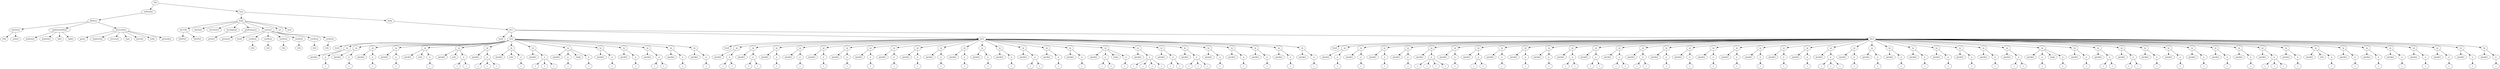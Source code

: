 digraph Tree {
	"t0" [label = "TEI"];
	"t1" [label = "teiHeader"];
	"t2" [label = "fileDesc"];
	"t3" [label = "titleStmt"];
	"t4" [label = "title"];
	"t5" [label = "author"];
	"t6" [label = "publicationStmt"];
	"t7" [label = "publisher"];
	"t8" [label = "publisher"];
	"t9" [label = "idno"];
	"t10" [label = "rights"];
	"t11" [label = "SourceDesc"];
	"t12" [label = "genre"];
	"t13" [label = "inspiration"];
	"t14" [label = "structure"];
	"t15" [label = "type"];
	"t16" [label = "periode"];
	"t17" [label = "taille"];
	"t18" [label = "permalien"];
	"t19" [label = "text"];
	"t20" [label = "front"];
	"t21" [label = "docTitle"];
	"t22" [label = "titlePart"];
	"t23" [label = "titlePart"];
	"t24" [label = "docDate"];
	"t25" [label = "docAuthor"];
	"t26" [label = "docImprint"];
	"t27" [label = "printer"];
	"t28" [label = "performance"];
	"t29" [label = "premiere"];
	"t30" [label = "castList"];
	"t31" [label = "head"];
	"t32" [label = "castItem"];
	"t33" [label = "role"];
	"t34" [label = "castItem"];
	"t35" [label = "role"];
	"t36" [label = "castItem"];
	"t37" [label = "role"];
	"t38" [label = "castItem"];
	"t39" [label = "role"];
	"t40" [label = "castItem"];
	"t41" [label = "role"];
	"t42" [label = "castItem"];
	"t43" [label = "role"];
	"t44" [label = "set"];
	"t45" [label = "note"];
	"t46" [label = "body"];
	"t47" [label = "div1"];
	"t48" [label = "head"];
	"t49" [label = "div2"];
	"t50" [label = "head"];
	"t51" [label = "sp"];
	"t52" [label = "speaker"];
	"t53" [label = "p"];
	"t54" [label = "s"];
	"t55" [label = "sp"];
	"t56" [label = "speaker"];
	"t57" [label = "p"];
	"t58" [label = "s"];
	"t59" [label = "sp"];
	"t60" [label = "speaker"];
	"t61" [label = "p"];
	"t62" [label = "s"];
	"t63" [label = "sp"];
	"t64" [label = "speaker"];
	"t65" [label = "p"];
	"t66" [label = "s"];
	"t67" [label = "sp"];
	"t68" [label = "speaker"];
	"t69" [label = "note"];
	"t70" [label = "p"];
	"t71" [label = "s"];
	"t72" [label = "sp"];
	"t73" [label = "speaker"];
	"t74" [label = "note"];
	"t75" [label = "p"];
	"t76" [label = "s"];
	"t77" [label = "s"];
	"t78" [label = "sp"];
	"t79" [label = "speaker"];
	"t80" [label = "p"];
	"t81" [label = "s"];
	"t82" [label = "s"];
	"t83" [label = "s"];
	"t84" [label = "sp"];
	"t85" [label = "speaker"];
	"t86" [label = "note"];
	"t87" [label = "p"];
	"t88" [label = "s"];
	"t89" [label = "sp"];
	"t90" [label = "speaker"];
	"t91" [label = "p"];
	"t92" [label = "s"];
	"t93" [label = "s"];
	"t94" [label = "s"];
	"t95" [label = "sp"];
	"t96" [label = "speaker"];
	"t97" [label = "p"];
	"t98" [label = "s"];
	"t99" [label = "stage"];
	"t100" [label = "p"];
	"t101" [label = "s"];
	"t102" [label = "sp"];
	"t103" [label = "speaker"];
	"t104" [label = "p"];
	"t105" [label = "s"];
	"t106" [label = "sp"];
	"t107" [label = "speaker"];
	"t108" [label = "p"];
	"t109" [label = "s"];
	"t110" [label = "sp"];
	"t111" [label = "speaker"];
	"t112" [label = "p"];
	"t113" [label = "s"];
	"t114" [label = "s"];
	"t115" [label = "sp"];
	"t116" [label = "speaker"];
	"t117" [label = "p"];
	"t118" [label = "s"];
	"t119" [label = "sp"];
	"t120" [label = "speaker"];
	"t121" [label = "p"];
	"t122" [label = "s"];
	"t123" [label = "div2"];
	"t124" [label = "head"];
	"t125" [label = "sp"];
	"t126" [label = "speaker"];
	"t127" [label = "p"];
	"t128" [label = "s"];
	"t129" [label = "s"];
	"t130" [label = "sp"];
	"t131" [label = "speaker"];
	"t132" [label = "p"];
	"t133" [label = "s"];
	"t134" [label = "s"];
	"t135" [label = "sp"];
	"t136" [label = "speaker"];
	"t137" [label = "p"];
	"t138" [label = "s"];
	"t139" [label = "sp"];
	"t140" [label = "speaker"];
	"t141" [label = "p"];
	"t142" [label = "s"];
	"t143" [label = "sp"];
	"t144" [label = "speaker"];
	"t145" [label = "p"];
	"t146" [label = "s"];
	"t147" [label = "sp"];
	"t148" [label = "speaker"];
	"t149" [label = "p"];
	"t150" [label = "s"];
	"t151" [label = "sp"];
	"t152" [label = "speaker"];
	"t153" [label = "p"];
	"t154" [label = "s"];
	"t155" [label = "sp"];
	"t156" [label = "speaker"];
	"t157" [label = "p"];
	"t158" [label = "s"];
	"t159" [label = "sp"];
	"t160" [label = "speaker"];
	"t161" [label = "p"];
	"t162" [label = "s"];
	"t163" [label = "sp"];
	"t164" [label = "speaker"];
	"t165" [label = "p"];
	"t166" [label = "s"];
	"t167" [label = "sp"];
	"t168" [label = "speaker"];
	"t169" [label = "p"];
	"t170" [label = "s"];
	"t171" [label = "sp"];
	"t172" [label = "speaker"];
	"t173" [label = "p"];
	"t174" [label = "s"];
	"t175" [label = "sp"];
	"t176" [label = "speaker"];
	"t177" [label = "p"];
	"t178" [label = "s"];
	"t179" [label = "sp"];
	"t180" [label = "speaker"];
	"t181" [label = "p"];
	"t182" [label = "s"];
	"t183" [label = "s"];
	"t184" [label = "sp"];
	"t185" [label = "speaker"];
	"t186" [label = "p"];
	"t187" [label = "s"];
	"t188" [label = "sp"];
	"t189" [label = "speaker"];
	"t190" [label = "p"];
	"t191" [label = "s"];
	"t192" [label = "sp"];
	"t193" [label = "speaker"];
	"t194" [label = "p"];
	"t195" [label = "s"];
	"t196" [label = "s"];
	"t197" [label = "stage"];
	"t198" [label = "p"];
	"t199" [label = "s"];
	"t200" [label = "sp"];
	"t201" [label = "speaker"];
	"t202" [label = "p"];
	"t203" [label = "s"];
	"t204" [label = "s"];
	"t205" [label = "s"];
	"t206" [label = "s"];
	"t207" [label = "sp"];
	"t208" [label = "speaker"];
	"t209" [label = "p"];
	"t210" [label = "s"];
	"t211" [label = "s"];
	"t212" [label = "sp"];
	"t213" [label = "speaker"];
	"t214" [label = "p"];
	"t215" [label = "s"];
	"t216" [label = "s"];
	"t217" [label = "s"];
	"t218" [label = "sp"];
	"t219" [label = "speaker"];
	"t220" [label = "p"];
	"t221" [label = "s"];
	"t222" [label = "sp"];
	"t223" [label = "speaker"];
	"t224" [label = "p"];
	"t225" [label = "s"];
	"t226" [label = "sp"];
	"t227" [label = "speaker"];
	"t228" [label = "p"];
	"t229" [label = "s"];
	"t230" [label = "sp"];
	"t231" [label = "speaker"];
	"t232" [label = "p"];
	"t233" [label = "s"];
	"t234" [label = "sp"];
	"t235" [label = "speaker"];
	"t236" [label = "p"];
	"t237" [label = "s"];
	"t238" [label = "div2"];
	"t239" [label = "head"];
	"t240" [label = "sp"];
	"t241" [label = "speaker"];
	"t242" [label = "p"];
	"t243" [label = "s"];
	"t244" [label = "sp"];
	"t245" [label = "speaker"];
	"t246" [label = "p"];
	"t247" [label = "s"];
	"t248" [label = "sp"];
	"t249" [label = "speaker"];
	"t250" [label = "p"];
	"t251" [label = "s"];
	"t252" [label = "sp"];
	"t253" [label = "speaker"];
	"t254" [label = "p"];
	"t255" [label = "s"];
	"t256" [label = "sp"];
	"t257" [label = "speaker"];
	"t258" [label = "p"];
	"t259" [label = "s"];
	"t260" [label = "s"];
	"t261" [label = "s"];
	"t262" [label = "s"];
	"t263" [label = "sp"];
	"t264" [label = "speaker"];
	"t265" [label = "p"];
	"t266" [label = "s"];
	"t267" [label = "sp"];
	"t268" [label = "speaker"];
	"t269" [label = "p"];
	"t270" [label = "s"];
	"t271" [label = "s"];
	"t272" [label = "sp"];
	"t273" [label = "speaker"];
	"t274" [label = "p"];
	"t275" [label = "s"];
	"t276" [label = "sp"];
	"t277" [label = "speaker"];
	"t278" [label = "p"];
	"t279" [label = "s"];
	"t280" [label = "sp"];
	"t281" [label = "speaker"];
	"t282" [label = "p"];
	"t283" [label = "s"];
	"t284" [label = "sp"];
	"t285" [label = "speaker"];
	"t286" [label = "p"];
	"t287" [label = "s"];
	"t288" [label = "s"];
	"t289" [label = "sp"];
	"t290" [label = "speaker"];
	"t291" [label = "p"];
	"t292" [label = "s"];
	"t293" [label = "s"];
	"t294" [label = "sp"];
	"t295" [label = "speaker"];
	"t296" [label = "p"];
	"t297" [label = "s"];
	"t298" [label = "s"];
	"t299" [label = "sp"];
	"t300" [label = "speaker"];
	"t301" [label = "p"];
	"t302" [label = "s"];
	"t303" [label = "s"];
	"t304" [label = "sp"];
	"t305" [label = "speaker"];
	"t306" [label = "p"];
	"t307" [label = "s"];
	"t308" [label = "sp"];
	"t309" [label = "speaker"];
	"t310" [label = "p"];
	"t311" [label = "s"];
	"t312" [label = "sp"];
	"t313" [label = "speaker"];
	"t314" [label = "p"];
	"t315" [label = "s"];
	"t316" [label = "sp"];
	"t317" [label = "speaker"];
	"t318" [label = "p"];
	"t319" [label = "s"];
	"t320" [label = "sp"];
	"t321" [label = "speaker"];
	"t322" [label = "p"];
	"t323" [label = "s"];
	"t324" [label = "sp"];
	"t325" [label = "speaker"];
	"t326" [label = "p"];
	"t327" [label = "s"];
	"t328" [label = "sp"];
	"t329" [label = "speaker"];
	"t330" [label = "p"];
	"t331" [label = "s"];
	"t332" [label = "sp"];
	"t333" [label = "speaker"];
	"t334" [label = "p"];
	"t335" [label = "s"];
	"t336" [label = "s"];
	"t337" [label = "s"];
	"t338" [label = "sp"];
	"t339" [label = "speaker"];
	"t340" [label = "p"];
	"t341" [label = "s"];
	"t342" [label = "sp"];
	"t343" [label = "speaker"];
	"t344" [label = "p"];
	"t345" [label = "s"];
	"t346" [label = "sp"];
	"t347" [label = "speaker"];
	"t348" [label = "p"];
	"t349" [label = "s"];
	"t350" [label = "sp"];
	"t351" [label = "speaker"];
	"t352" [label = "p"];
	"t353" [label = "s"];
	"t354" [label = "sp"];
	"t355" [label = "speaker"];
	"t356" [label = "p"];
	"t357" [label = "s"];
	"t358" [label = "sp"];
	"t359" [label = "speaker"];
	"t360" [label = "p"];
	"t361" [label = "s"];
	"t362" [label = "sp"];
	"t363" [label = "speaker"];
	"t364" [label = "p"];
	"t365" [label = "s"];
	"t366" [label = "sp"];
	"t367" [label = "speaker"];
	"t368" [label = "p"];
	"t369" [label = "s"];
	"t370" [label = "s"];
	"t371" [label = "sp"];
	"t372" [label = "speaker"];
	"t373" [label = "p"];
	"t374" [label = "s"];
	"t375" [label = "stage"];
	"t376" [label = "p"];
	"t377" [label = "s"];
	"t378" [label = "sp"];
	"t379" [label = "speaker"];
	"t380" [label = "p"];
	"t381" [label = "s"];
	"t382" [label = "sp"];
	"t383" [label = "speaker"];
	"t384" [label = "p"];
	"t385" [label = "s"];
	"t386" [label = "s"];
	"t387" [label = "sp"];
	"t388" [label = "speaker"];
	"t389" [label = "p"];
	"t390" [label = "s"];
	"t391" [label = "s"];
	"t392" [label = "sp"];
	"t393" [label = "speaker"];
	"t394" [label = "p"];
	"t395" [label = "s"];
	"t396" [label = "sp"];
	"t397" [label = "speaker"];
	"t398" [label = "p"];
	"t399" [label = "s"];
	"t400" [label = "sp"];
	"t401" [label = "speaker"];
	"t402" [label = "p"];
	"t403" [label = "s"];
	"t404" [label = "sp"];
	"t405" [label = "speaker"];
	"t406" [label = "p"];
	"t407" [label = "s"];
	"t408" [label = "sp"];
	"t409" [label = "speaker"];
	"t410" [label = "p"];
	"t411" [label = "s"];
	"t412" [label = "sp"];
	"t413" [label = "speaker"];
	"t414" [label = "p"];
	"t415" [label = "s"];
	"t416" [label = "s"];
	"t417" [label = "s"];
	"t418" [label = "sp"];
	"t419" [label = "speaker"];
	"t420" [label = "p"];
	"t421" [label = "s"];
	"t422" [label = "sp"];
	"t423" [label = "speaker"];
	"t424" [label = "note"];
	"t425" [label = "p"];
	"t426" [label = "s"];
	"t427" [label = "sp"];
	"t428" [label = "speaker"];
	"t429" [label = "p"];
	"t430" [label = "s"];
	"t431" [label = "sp"];
	"t432" [label = "speaker"];
	"t433" [label = "p"];
	"t434" [label = "s"];
	"t435" [label = "sp"];
	"t436" [label = "speaker"];
	"t437" [label = "p"];
	"t438" [label = "s"];
	"t439" [label = "sp"];
	"t440" [label = "speaker"];
	"t441" [label = "p"];
	"t442" [label = "s"];
	"t443" [label = "sp"];
	"t444" [label = "speaker"];
	"t445" [label = "p"];
	"t446" [label = "s"];
	"t447" [label = "sp"];
	"t448" [label = "speaker"];
	"t449" [label = "p"];
	"t450" [label = "s"];
	"t451" [label = "sp"];
	"t452" [label = "speaker"];
	"t453" [label = "p"];
	"t454" [label = "s"];
	"t0" -> "t1";
	"t1" -> "t2";
	"t2" -> "t3";
	"t3" -> "t4";
	"t3" -> "t5";
	"t2" -> "t6";
	"t6" -> "t7";
	"t6" -> "t8";
	"t6" -> "t9";
	"t6" -> "t10";
	"t2" -> "t11";
	"t11" -> "t12";
	"t11" -> "t13";
	"t11" -> "t14";
	"t11" -> "t15";
	"t11" -> "t16";
	"t11" -> "t17";
	"t11" -> "t18";
	"t0" -> "t19";
	"t19" -> "t20";
	"t20" -> "t21";
	"t21" -> "t22";
	"t21" -> "t23";
	"t20" -> "t24";
	"t20" -> "t25";
	"t20" -> "t26";
	"t26" -> "t27";
	"t20" -> "t28";
	"t28" -> "t29";
	"t20" -> "t30";
	"t30" -> "t31";
	"t30" -> "t32";
	"t32" -> "t33";
	"t30" -> "t34";
	"t34" -> "t35";
	"t30" -> "t36";
	"t36" -> "t37";
	"t30" -> "t38";
	"t38" -> "t39";
	"t30" -> "t40";
	"t40" -> "t41";
	"t30" -> "t42";
	"t42" -> "t43";
	"t20" -> "t44";
	"t20" -> "t45";
	"t19" -> "t46";
	"t46" -> "t47";
	"t47" -> "t48";
	"t47" -> "t49";
	"t49" -> "t50";
	"t49" -> "t51";
	"t51" -> "t52";
	"t51" -> "t53";
	"t53" -> "t54";
	"t49" -> "t55";
	"t55" -> "t56";
	"t55" -> "t57";
	"t57" -> "t58";
	"t49" -> "t59";
	"t59" -> "t60";
	"t59" -> "t61";
	"t61" -> "t62";
	"t49" -> "t63";
	"t63" -> "t64";
	"t63" -> "t65";
	"t65" -> "t66";
	"t49" -> "t67";
	"t67" -> "t68";
	"t67" -> "t69";
	"t67" -> "t70";
	"t70" -> "t71";
	"t49" -> "t72";
	"t72" -> "t73";
	"t72" -> "t74";
	"t72" -> "t75";
	"t75" -> "t76";
	"t75" -> "t77";
	"t49" -> "t78";
	"t78" -> "t79";
	"t78" -> "t80";
	"t80" -> "t81";
	"t80" -> "t82";
	"t80" -> "t83";
	"t49" -> "t84";
	"t84" -> "t85";
	"t84" -> "t86";
	"t84" -> "t87";
	"t87" -> "t88";
	"t49" -> "t89";
	"t89" -> "t90";
	"t89" -> "t91";
	"t91" -> "t92";
	"t91" -> "t93";
	"t91" -> "t94";
	"t49" -> "t95";
	"t95" -> "t96";
	"t95" -> "t97";
	"t97" -> "t98";
	"t95" -> "t99";
	"t95" -> "t100";
	"t100" -> "t101";
	"t49" -> "t102";
	"t102" -> "t103";
	"t102" -> "t104";
	"t104" -> "t105";
	"t49" -> "t106";
	"t106" -> "t107";
	"t106" -> "t108";
	"t108" -> "t109";
	"t49" -> "t110";
	"t110" -> "t111";
	"t110" -> "t112";
	"t112" -> "t113";
	"t112" -> "t114";
	"t49" -> "t115";
	"t115" -> "t116";
	"t115" -> "t117";
	"t117" -> "t118";
	"t49" -> "t119";
	"t119" -> "t120";
	"t119" -> "t121";
	"t121" -> "t122";
	"t47" -> "t123";
	"t123" -> "t124";
	"t123" -> "t125";
	"t125" -> "t126";
	"t125" -> "t127";
	"t127" -> "t128";
	"t127" -> "t129";
	"t123" -> "t130";
	"t130" -> "t131";
	"t130" -> "t132";
	"t132" -> "t133";
	"t132" -> "t134";
	"t123" -> "t135";
	"t135" -> "t136";
	"t135" -> "t137";
	"t137" -> "t138";
	"t123" -> "t139";
	"t139" -> "t140";
	"t139" -> "t141";
	"t141" -> "t142";
	"t123" -> "t143";
	"t143" -> "t144";
	"t143" -> "t145";
	"t145" -> "t146";
	"t123" -> "t147";
	"t147" -> "t148";
	"t147" -> "t149";
	"t149" -> "t150";
	"t123" -> "t151";
	"t151" -> "t152";
	"t151" -> "t153";
	"t153" -> "t154";
	"t123" -> "t155";
	"t155" -> "t156";
	"t155" -> "t157";
	"t157" -> "t158";
	"t123" -> "t159";
	"t159" -> "t160";
	"t159" -> "t161";
	"t161" -> "t162";
	"t123" -> "t163";
	"t163" -> "t164";
	"t163" -> "t165";
	"t165" -> "t166";
	"t123" -> "t167";
	"t167" -> "t168";
	"t167" -> "t169";
	"t169" -> "t170";
	"t123" -> "t171";
	"t171" -> "t172";
	"t171" -> "t173";
	"t173" -> "t174";
	"t123" -> "t175";
	"t175" -> "t176";
	"t175" -> "t177";
	"t177" -> "t178";
	"t123" -> "t179";
	"t179" -> "t180";
	"t179" -> "t181";
	"t181" -> "t182";
	"t181" -> "t183";
	"t123" -> "t184";
	"t184" -> "t185";
	"t184" -> "t186";
	"t186" -> "t187";
	"t123" -> "t188";
	"t188" -> "t189";
	"t188" -> "t190";
	"t190" -> "t191";
	"t123" -> "t192";
	"t192" -> "t193";
	"t192" -> "t194";
	"t194" -> "t195";
	"t194" -> "t196";
	"t192" -> "t197";
	"t192" -> "t198";
	"t198" -> "t199";
	"t123" -> "t200";
	"t200" -> "t201";
	"t200" -> "t202";
	"t202" -> "t203";
	"t202" -> "t204";
	"t202" -> "t205";
	"t202" -> "t206";
	"t123" -> "t207";
	"t207" -> "t208";
	"t207" -> "t209";
	"t209" -> "t210";
	"t209" -> "t211";
	"t123" -> "t212";
	"t212" -> "t213";
	"t212" -> "t214";
	"t214" -> "t215";
	"t214" -> "t216";
	"t214" -> "t217";
	"t123" -> "t218";
	"t218" -> "t219";
	"t218" -> "t220";
	"t220" -> "t221";
	"t123" -> "t222";
	"t222" -> "t223";
	"t222" -> "t224";
	"t224" -> "t225";
	"t123" -> "t226";
	"t226" -> "t227";
	"t226" -> "t228";
	"t228" -> "t229";
	"t123" -> "t230";
	"t230" -> "t231";
	"t230" -> "t232";
	"t232" -> "t233";
	"t123" -> "t234";
	"t234" -> "t235";
	"t234" -> "t236";
	"t236" -> "t237";
	"t47" -> "t238";
	"t238" -> "t239";
	"t238" -> "t240";
	"t240" -> "t241";
	"t240" -> "t242";
	"t242" -> "t243";
	"t238" -> "t244";
	"t244" -> "t245";
	"t244" -> "t246";
	"t246" -> "t247";
	"t238" -> "t248";
	"t248" -> "t249";
	"t248" -> "t250";
	"t250" -> "t251";
	"t238" -> "t252";
	"t252" -> "t253";
	"t252" -> "t254";
	"t254" -> "t255";
	"t238" -> "t256";
	"t256" -> "t257";
	"t256" -> "t258";
	"t258" -> "t259";
	"t258" -> "t260";
	"t258" -> "t261";
	"t258" -> "t262";
	"t238" -> "t263";
	"t263" -> "t264";
	"t263" -> "t265";
	"t265" -> "t266";
	"t238" -> "t267";
	"t267" -> "t268";
	"t267" -> "t269";
	"t269" -> "t270";
	"t269" -> "t271";
	"t238" -> "t272";
	"t272" -> "t273";
	"t272" -> "t274";
	"t274" -> "t275";
	"t238" -> "t276";
	"t276" -> "t277";
	"t276" -> "t278";
	"t278" -> "t279";
	"t238" -> "t280";
	"t280" -> "t281";
	"t280" -> "t282";
	"t282" -> "t283";
	"t238" -> "t284";
	"t284" -> "t285";
	"t284" -> "t286";
	"t286" -> "t287";
	"t286" -> "t288";
	"t238" -> "t289";
	"t289" -> "t290";
	"t289" -> "t291";
	"t291" -> "t292";
	"t291" -> "t293";
	"t238" -> "t294";
	"t294" -> "t295";
	"t294" -> "t296";
	"t296" -> "t297";
	"t296" -> "t298";
	"t238" -> "t299";
	"t299" -> "t300";
	"t299" -> "t301";
	"t301" -> "t302";
	"t301" -> "t303";
	"t238" -> "t304";
	"t304" -> "t305";
	"t304" -> "t306";
	"t306" -> "t307";
	"t238" -> "t308";
	"t308" -> "t309";
	"t308" -> "t310";
	"t310" -> "t311";
	"t238" -> "t312";
	"t312" -> "t313";
	"t312" -> "t314";
	"t314" -> "t315";
	"t238" -> "t316";
	"t316" -> "t317";
	"t316" -> "t318";
	"t318" -> "t319";
	"t238" -> "t320";
	"t320" -> "t321";
	"t320" -> "t322";
	"t322" -> "t323";
	"t238" -> "t324";
	"t324" -> "t325";
	"t324" -> "t326";
	"t326" -> "t327";
	"t238" -> "t328";
	"t328" -> "t329";
	"t328" -> "t330";
	"t330" -> "t331";
	"t238" -> "t332";
	"t332" -> "t333";
	"t332" -> "t334";
	"t334" -> "t335";
	"t334" -> "t336";
	"t334" -> "t337";
	"t238" -> "t338";
	"t338" -> "t339";
	"t338" -> "t340";
	"t340" -> "t341";
	"t238" -> "t342";
	"t342" -> "t343";
	"t342" -> "t344";
	"t344" -> "t345";
	"t238" -> "t346";
	"t346" -> "t347";
	"t346" -> "t348";
	"t348" -> "t349";
	"t238" -> "t350";
	"t350" -> "t351";
	"t350" -> "t352";
	"t352" -> "t353";
	"t238" -> "t354";
	"t354" -> "t355";
	"t354" -> "t356";
	"t356" -> "t357";
	"t238" -> "t358";
	"t358" -> "t359";
	"t358" -> "t360";
	"t360" -> "t361";
	"t238" -> "t362";
	"t362" -> "t363";
	"t362" -> "t364";
	"t364" -> "t365";
	"t238" -> "t366";
	"t366" -> "t367";
	"t366" -> "t368";
	"t368" -> "t369";
	"t368" -> "t370";
	"t238" -> "t371";
	"t371" -> "t372";
	"t371" -> "t373";
	"t373" -> "t374";
	"t371" -> "t375";
	"t371" -> "t376";
	"t376" -> "t377";
	"t238" -> "t378";
	"t378" -> "t379";
	"t378" -> "t380";
	"t380" -> "t381";
	"t238" -> "t382";
	"t382" -> "t383";
	"t382" -> "t384";
	"t384" -> "t385";
	"t384" -> "t386";
	"t238" -> "t387";
	"t387" -> "t388";
	"t387" -> "t389";
	"t389" -> "t390";
	"t389" -> "t391";
	"t238" -> "t392";
	"t392" -> "t393";
	"t392" -> "t394";
	"t394" -> "t395";
	"t238" -> "t396";
	"t396" -> "t397";
	"t396" -> "t398";
	"t398" -> "t399";
	"t238" -> "t400";
	"t400" -> "t401";
	"t400" -> "t402";
	"t402" -> "t403";
	"t238" -> "t404";
	"t404" -> "t405";
	"t404" -> "t406";
	"t406" -> "t407";
	"t238" -> "t408";
	"t408" -> "t409";
	"t408" -> "t410";
	"t410" -> "t411";
	"t238" -> "t412";
	"t412" -> "t413";
	"t412" -> "t414";
	"t414" -> "t415";
	"t414" -> "t416";
	"t414" -> "t417";
	"t238" -> "t418";
	"t418" -> "t419";
	"t418" -> "t420";
	"t420" -> "t421";
	"t238" -> "t422";
	"t422" -> "t423";
	"t422" -> "t424";
	"t422" -> "t425";
	"t425" -> "t426";
	"t238" -> "t427";
	"t427" -> "t428";
	"t427" -> "t429";
	"t429" -> "t430";
	"t238" -> "t431";
	"t431" -> "t432";
	"t431" -> "t433";
	"t433" -> "t434";
	"t238" -> "t435";
	"t435" -> "t436";
	"t435" -> "t437";
	"t437" -> "t438";
	"t238" -> "t439";
	"t439" -> "t440";
	"t439" -> "t441";
	"t441" -> "t442";
	"t238" -> "t443";
	"t443" -> "t444";
	"t443" -> "t445";
	"t445" -> "t446";
	"t238" -> "t447";
	"t447" -> "t448";
	"t447" -> "t449";
	"t449" -> "t450";
	"t238" -> "t451";
	"t451" -> "t452";
	"t451" -> "t453";
	"t453" -> "t454";
}
